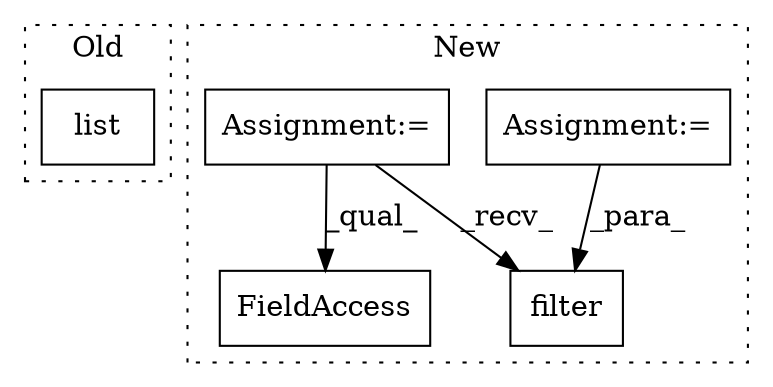 digraph G {
subgraph cluster0 {
1 [label="list" a="32" s="1049,1071" l="5,1" shape="box"];
label = "Old";
style="dotted";
}
subgraph cluster1 {
2 [label="filter" a="32" s="1404,1420" l="7,1" shape="box"];
3 [label="Assignment:=" a="7" s="1188" l="1" shape="box"];
4 [label="Assignment:=" a="7" s="1118" l="4" shape="box"];
5 [label="FieldAccess" a="22" s="1383" l="12" shape="box"];
label = "New";
style="dotted";
}
3 -> 2 [label="_para_"];
4 -> 2 [label="_recv_"];
4 -> 5 [label="_qual_"];
}